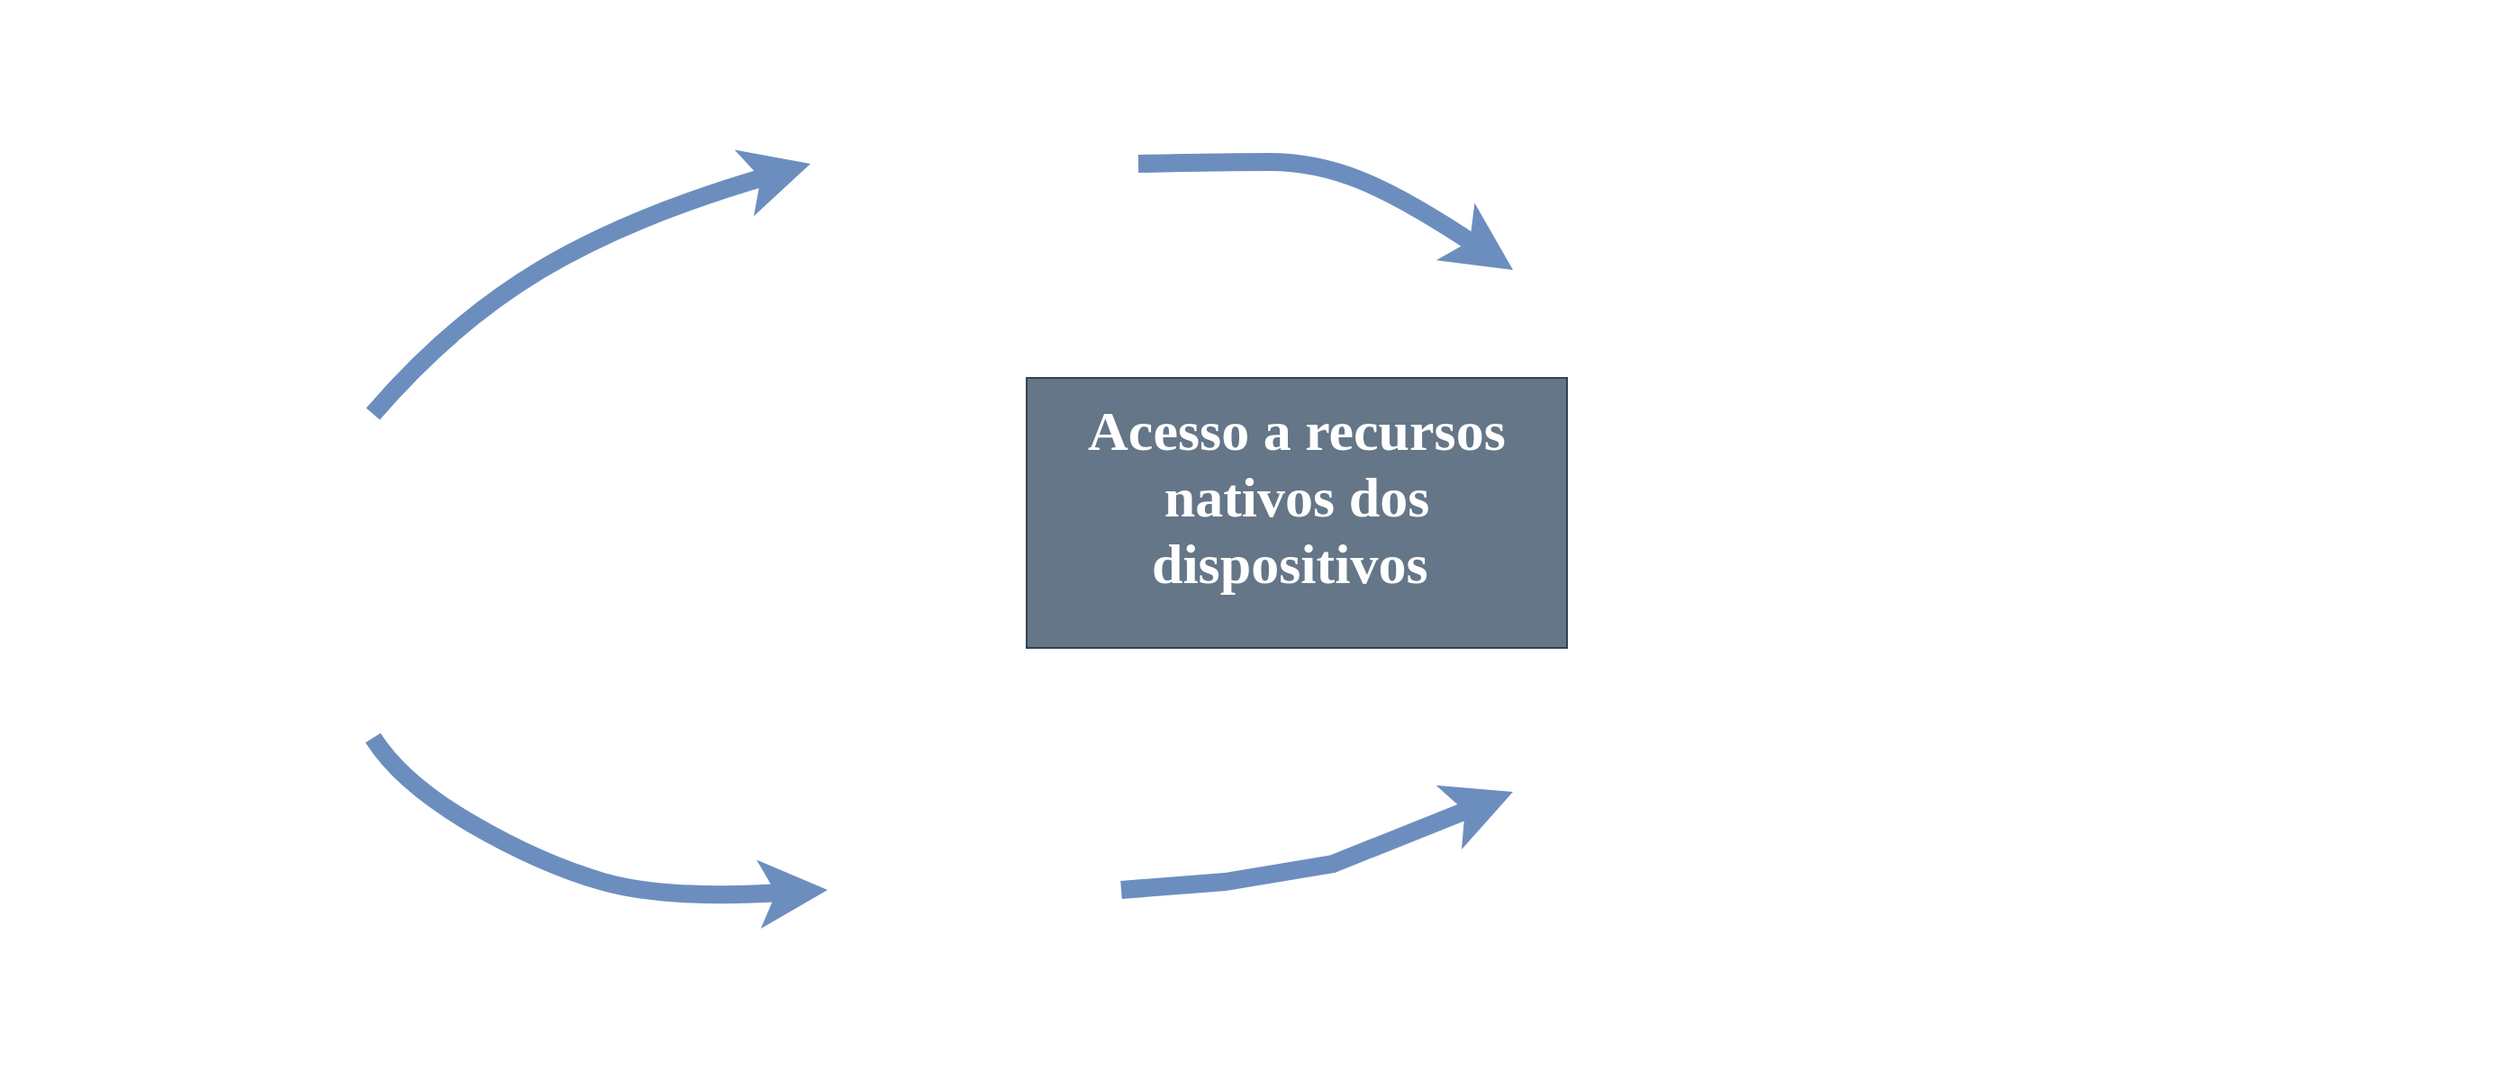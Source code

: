 <mxfile version="24.0.2" type="github">
  <diagram name="Página-1" id="v4Cm_rU6OyFCTTDWilgd">
    <mxGraphModel dx="2577" dy="942" grid="1" gridSize="10" guides="1" tooltips="1" connect="1" arrows="1" fold="1" page="1" pageScale="1" pageWidth="827" pageHeight="1169" math="0" shadow="0">
      <root>
        <mxCell id="0" />
        <mxCell id="1" parent="0" />
        <mxCell id="zrWadxQEUu6Bfn9rxmXO-1" value="" style="shape=image;verticalLabelPosition=bottom;labelBackgroundColor=default;verticalAlign=top;aspect=fixed;imageAspect=0;image=https://upload.wikimedia.org/wikipedia/commons/thumb/a/a7/React-icon.svg/2300px-React-icon.svg.png;" vertex="1" parent="1">
          <mxGeometry x="-180" y="320" width="207.09" height="180" as="geometry" />
        </mxCell>
        <mxCell id="zrWadxQEUu6Bfn9rxmXO-2" value="" style="shape=image;verticalLabelPosition=bottom;labelBackgroundColor=default;verticalAlign=top;aspect=fixed;imageAspect=0;image=https://cdn.icon-icons.com/icons2/2415/PNG/512/android_original_logo_icon_146653.png;" vertex="1" parent="1">
          <mxGeometry x="270" y="90" width="182" height="182" as="geometry" />
        </mxCell>
        <mxCell id="zrWadxQEUu6Bfn9rxmXO-3" value="" style="shape=image;verticalLabelPosition=bottom;labelBackgroundColor=default;verticalAlign=top;aspect=fixed;imageAspect=0;image=https://i.pinimg.com/originals/ca/86/fb/ca86fb1a51f4761d1246518ee7640010.png;" vertex="1" parent="1">
          <mxGeometry x="279.5" y="486" width="163" height="196.98" as="geometry" />
        </mxCell>
        <mxCell id="zrWadxQEUu6Bfn9rxmXO-4" value="" style="curved=1;endArrow=classic;html=1;rounded=0;exitX=1;exitY=0;exitDx=0;exitDy=0;entryX=0;entryY=0.5;entryDx=0;entryDy=0;fillColor=#dae8fc;strokeColor=#6c8ebf;strokeWidth=10;" edge="1" parent="1" source="zrWadxQEUu6Bfn9rxmXO-1" target="zrWadxQEUu6Bfn9rxmXO-2">
          <mxGeometry width="50" height="50" relative="1" as="geometry">
            <mxPoint x="430" y="370" as="sourcePoint" />
            <mxPoint x="480" y="320" as="targetPoint" />
            <Array as="points">
              <mxPoint x="70" y="270" />
              <mxPoint x="170" y="210" />
            </Array>
          </mxGeometry>
        </mxCell>
        <mxCell id="zrWadxQEUu6Bfn9rxmXO-5" value="" style="curved=1;endArrow=classic;html=1;rounded=0;exitX=1;exitY=1;exitDx=0;exitDy=0;fillColor=#dae8fc;strokeColor=#6c8ebf;strokeWidth=10;entryX=0;entryY=0.5;entryDx=0;entryDy=0;" edge="1" parent="1" source="zrWadxQEUu6Bfn9rxmXO-1" target="zrWadxQEUu6Bfn9rxmXO-3">
          <mxGeometry width="50" height="50" relative="1" as="geometry">
            <mxPoint x="20" y="585" as="sourcePoint" />
            <mxPoint x="260" y="600" as="targetPoint" />
            <Array as="points">
              <mxPoint x="43" y="525" />
              <mxPoint x="120" y="570" />
              <mxPoint x="190" y="590" />
            </Array>
          </mxGeometry>
        </mxCell>
        <mxCell id="zrWadxQEUu6Bfn9rxmXO-6" value="" style="curved=1;endArrow=classic;html=1;rounded=0;fillColor=#dae8fc;strokeColor=#6c8ebf;strokeWidth=10;exitX=1;exitY=0.5;exitDx=0;exitDy=0;" edge="1" parent="1" source="zrWadxQEUu6Bfn9rxmXO-2">
          <mxGeometry width="50" height="50" relative="1" as="geometry">
            <mxPoint x="520" y="172" as="sourcePoint" />
            <mxPoint x="660" y="240" as="targetPoint" />
            <Array as="points">
              <mxPoint x="500" y="180" />
              <mxPoint x="550" y="180" />
              <mxPoint x="600" y="200" />
            </Array>
          </mxGeometry>
        </mxCell>
        <mxCell id="zrWadxQEUu6Bfn9rxmXO-8" value="" style="endArrow=classic;html=1;rounded=0;exitX=1;exitY=0.5;exitDx=0;exitDy=0;strokeWidth=10;fillColor=#dae8fc;strokeColor=#6c8ebf;" edge="1" parent="1" source="zrWadxQEUu6Bfn9rxmXO-3">
          <mxGeometry width="50" height="50" relative="1" as="geometry">
            <mxPoint x="490" y="340" as="sourcePoint" />
            <mxPoint x="660" y="530" as="targetPoint" />
            <Array as="points">
              <mxPoint x="500" y="580" />
              <mxPoint x="560" y="570" />
            </Array>
          </mxGeometry>
        </mxCell>
        <mxCell id="zrWadxQEUu6Bfn9rxmXO-9" value="" style="shape=image;verticalLabelPosition=bottom;labelBackgroundColor=default;verticalAlign=top;aspect=fixed;imageAspect=0;image=https://tm.ibxk.com.br/2021/10/21/21122556259195.jpg;clipPath=inset(2.66% 24.67% 0.3% 25.33%);" vertex="1" parent="1">
          <mxGeometry x="710" y="130" width="496.646" height="543" as="geometry" />
        </mxCell>
        <mxCell id="zrWadxQEUu6Bfn9rxmXO-10" value="&lt;h1 style=&quot;font-size: 31px;&quot;&gt;Acesso a recursos nativos dos dispositivos&amp;nbsp;&lt;/h1&gt;" style="text;html=1;spacing=5;spacingTop=-20;whiteSpace=wrap;overflow=hidden;rounded=0;fillColor=#647687;strokeColor=#314354;fontColor=#ffffff;align=center;fontSize=31;labelBackgroundColor=none;labelBorderColor=none;fontFamily=Verdana;fontStyle=1" vertex="1" parent="1">
          <mxGeometry x="390" y="300" width="300" height="150" as="geometry" />
        </mxCell>
      </root>
    </mxGraphModel>
  </diagram>
</mxfile>
